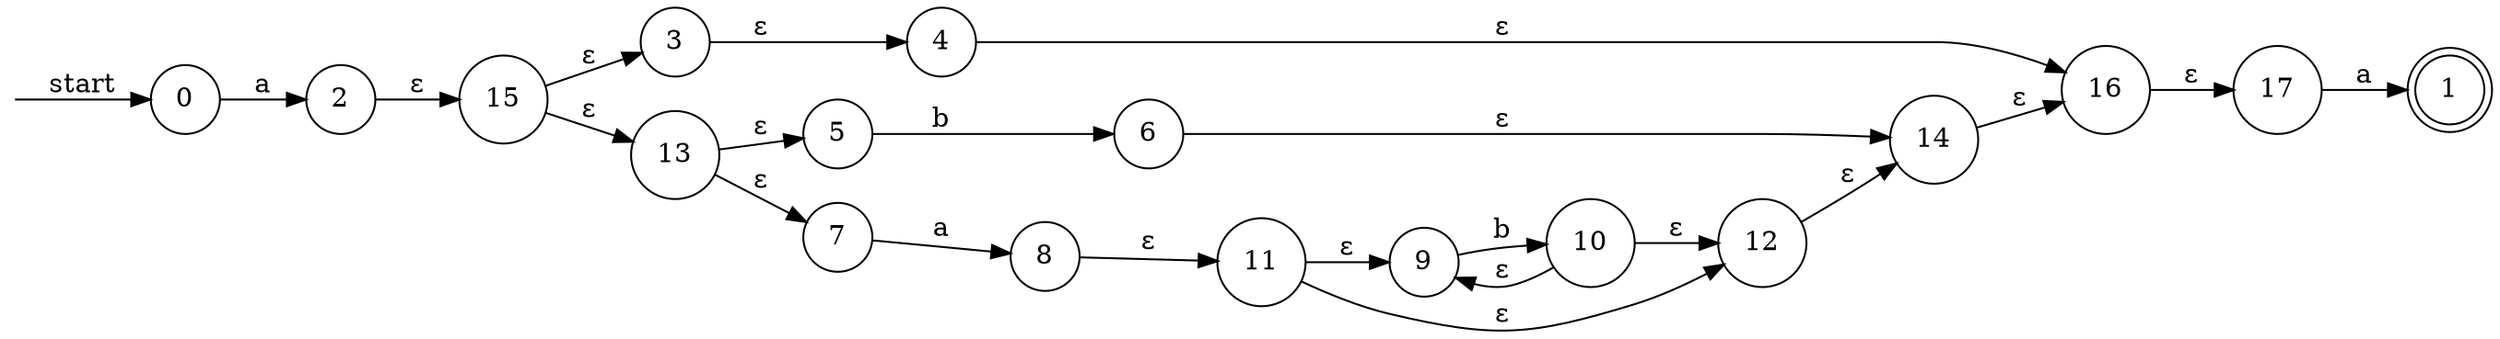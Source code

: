 digraph enfa {
    rankdir = LR;
    node [shape = circle];
    __start [style = invis, shape = point];
    __start -> "0" [ label = "start" ];
    node [shape = doublecircle]; "1"
    node [shape = circle];
    "0" -> "2" [ label = "a" ];
    "3" -> "4" [ label = "&epsilon;" ];
    "5" -> "6" [ label = "b" ];
    "7" -> "8" [ label = "a" ];
    "9" -> "10" [ label = "b" ];
    "11" -> "9" [ label = "&epsilon;" ];
    "11" -> "12" [ label = "&epsilon;" ];
    "10" -> "9" [ label = "&epsilon;" ];
    "10" -> "12" [ label = "&epsilon;" ];
    "8" -> "11" [ label = "&epsilon;" ];
    "13" -> "5" [ label = "&epsilon;" ];
    "13" -> "7" [ label = "&epsilon;" ];
    "6" -> "14" [ label = "&epsilon;" ];
    "12" -> "14" [ label = "&epsilon;" ];
    "15" -> "3" [ label = "&epsilon;" ];
    "15" -> "13" [ label = "&epsilon;" ];
    "4" -> "16" [ label = "&epsilon;" ];
    "14" -> "16" [ label = "&epsilon;" ];
    "17" -> "1" [ label = "a" ];
    "16" -> "17" [ label = "&epsilon;" ];
    "2" -> "15" [ label = "&epsilon;" ];
}

